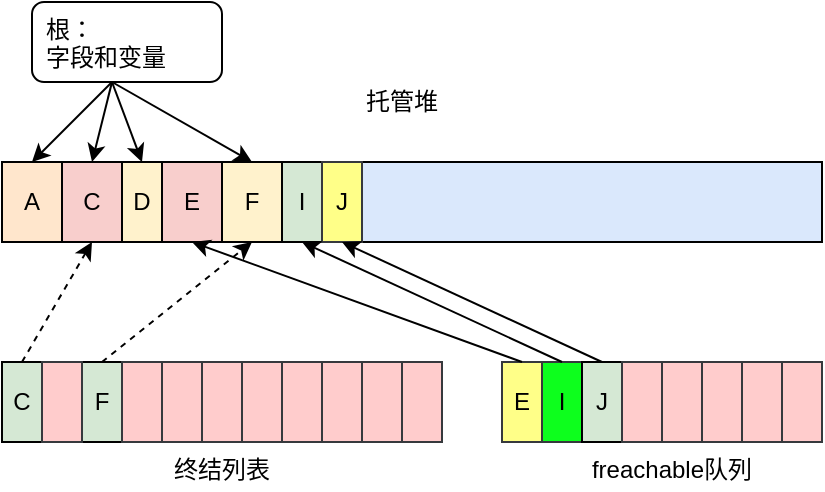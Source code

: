 <mxfile version="13.9.9" type="device"><diagram id="pz48oRtnG3kSuL2Pg-VV" name="第 1 页"><mxGraphModel dx="442" dy="389" grid="1" gridSize="10" guides="1" tooltips="1" connect="1" arrows="1" fold="1" page="1" pageScale="1" pageWidth="827" pageHeight="1169" math="0" shadow="0"><root><mxCell id="0"/><mxCell id="1" parent="0"/><mxCell id="vX8RNDFzj1aktsNVUXZF-1" value="" style="rounded=0;whiteSpace=wrap;html=1;fillColor=#dae8fc;" parent="1" vertex="1"><mxGeometry x="190" y="240" width="410" height="40" as="geometry"/></mxCell><mxCell id="vX8RNDFzj1aktsNVUXZF-4" value="A" style="rounded=0;whiteSpace=wrap;html=1;fillColor=#ffe6cc;" parent="1" vertex="1"><mxGeometry x="190" y="240" width="30" height="40" as="geometry"/></mxCell><mxCell id="vX8RNDFzj1aktsNVUXZF-6" value="C" style="rounded=0;whiteSpace=wrap;html=1;fillColor=#f8cecc;" parent="1" vertex="1"><mxGeometry x="220" y="240" width="30" height="40" as="geometry"/></mxCell><mxCell id="wmIKjS0KTQ7u7mXXUuP7-1" value="D" style="rounded=0;whiteSpace=wrap;html=1;fillColor=#fff2cc;" parent="1" vertex="1"><mxGeometry x="250" y="240" width="20" height="40" as="geometry"/></mxCell><mxCell id="wmIKjS0KTQ7u7mXXUuP7-2" value="E" style="rounded=0;whiteSpace=wrap;html=1;fillColor=#f8cecc;" parent="1" vertex="1"><mxGeometry x="270" y="240" width="30" height="40" as="geometry"/></mxCell><mxCell id="wmIKjS0KTQ7u7mXXUuP7-3" value="F" style="rounded=0;whiteSpace=wrap;html=1;fillColor=#fff2cc;" parent="1" vertex="1"><mxGeometry x="300" y="240" width="30" height="40" as="geometry"/></mxCell><mxCell id="wmIKjS0KTQ7u7mXXUuP7-6" value="I" style="rounded=0;whiteSpace=wrap;html=1;fillColor=#d5e8d4;" parent="1" vertex="1"><mxGeometry x="330" y="240" width="20" height="40" as="geometry"/></mxCell><mxCell id="wmIKjS0KTQ7u7mXXUuP7-7" value="J" style="rounded=0;whiteSpace=wrap;html=1;fillColor=#ffff88;strokeColor=#36393d;" parent="1" vertex="1"><mxGeometry x="350" y="240" width="20" height="40" as="geometry"/></mxCell><mxCell id="wmIKjS0KTQ7u7mXXUuP7-8" value="" style="rounded=1;whiteSpace=wrap;html=1;strokeColor=#000000;" parent="1" vertex="1"><mxGeometry x="205" y="160" width="95" height="40" as="geometry"/></mxCell><mxCell id="wmIKjS0KTQ7u7mXXUuP7-9" value="根：&lt;br&gt;字段和变量" style="text;html=1;strokeColor=none;fillColor=none;align=left;verticalAlign=top;whiteSpace=wrap;rounded=0;" parent="1" vertex="1"><mxGeometry x="210" y="160" width="70" height="40" as="geometry"/></mxCell><mxCell id="wmIKjS0KTQ7u7mXXUuP7-10" value="" style="endArrow=classic;html=1;exitX=0.5;exitY=1;exitDx=0;exitDy=0;entryX=0.5;entryY=0;entryDx=0;entryDy=0;" parent="1" source="wmIKjS0KTQ7u7mXXUuP7-9" target="vX8RNDFzj1aktsNVUXZF-4" edge="1"><mxGeometry width="50" height="50" relative="1" as="geometry"><mxPoint x="370" y="380" as="sourcePoint"/><mxPoint x="420" y="330" as="targetPoint"/></mxGeometry></mxCell><mxCell id="wmIKjS0KTQ7u7mXXUuP7-11" value="" style="endArrow=classic;html=1;exitX=0.5;exitY=1;exitDx=0;exitDy=0;entryX=0.5;entryY=0;entryDx=0;entryDy=0;" parent="1" source="wmIKjS0KTQ7u7mXXUuP7-9" target="vX8RNDFzj1aktsNVUXZF-6" edge="1"><mxGeometry width="50" height="50" relative="1" as="geometry"><mxPoint x="370" y="380" as="sourcePoint"/><mxPoint x="420" y="330" as="targetPoint"/></mxGeometry></mxCell><mxCell id="wmIKjS0KTQ7u7mXXUuP7-12" value="" style="endArrow=classic;html=1;entryX=0.5;entryY=0;entryDx=0;entryDy=0;exitX=0.5;exitY=1;exitDx=0;exitDy=0;" parent="1" source="wmIKjS0KTQ7u7mXXUuP7-9" target="wmIKjS0KTQ7u7mXXUuP7-1" edge="1"><mxGeometry width="50" height="50" relative="1" as="geometry"><mxPoint x="244" y="200" as="sourcePoint"/><mxPoint x="414" y="330" as="targetPoint"/></mxGeometry></mxCell><mxCell id="wmIKjS0KTQ7u7mXXUuP7-13" value="" style="endArrow=classic;html=1;exitX=0.5;exitY=1;exitDx=0;exitDy=0;entryX=0.5;entryY=0;entryDx=0;entryDy=0;" parent="1" source="wmIKjS0KTQ7u7mXXUuP7-9" target="wmIKjS0KTQ7u7mXXUuP7-3" edge="1"><mxGeometry width="50" height="50" relative="1" as="geometry"><mxPoint x="370" y="380" as="sourcePoint"/><mxPoint x="420" y="330" as="targetPoint"/></mxGeometry></mxCell><mxCell id="wmIKjS0KTQ7u7mXXUuP7-14" value="" style="rounded=0;whiteSpace=wrap;html=1;fillColor=#dae8fc;" parent="1" vertex="1"><mxGeometry x="190" y="340" width="220" height="40" as="geometry"/></mxCell><mxCell id="wmIKjS0KTQ7u7mXXUuP7-15" value="C" style="rounded=0;whiteSpace=wrap;html=1;fillColor=#d5e8d4;" parent="1" vertex="1"><mxGeometry x="190" y="340" width="20" height="40" as="geometry"/></mxCell><mxCell id="wmIKjS0KTQ7u7mXXUuP7-16" value="E" style="rounded=0;whiteSpace=wrap;html=1;fillColor=#ffff88;strokeColor=#36393d;" parent="1" vertex="1"><mxGeometry x="440" y="340" width="20" height="40" as="geometry"/></mxCell><mxCell id="wmIKjS0KTQ7u7mXXUuP7-17" value="F" style="rounded=0;whiteSpace=wrap;html=1;fillColor=#d5e8d4;" parent="1" vertex="1"><mxGeometry x="230" y="340" width="20" height="40" as="geometry"/></mxCell><mxCell id="wmIKjS0KTQ7u7mXXUuP7-18" value="I" style="rounded=0;whiteSpace=wrap;html=1;strokeColor=#36393d;fillColor=#0DFF1D;" parent="1" vertex="1"><mxGeometry x="460" y="340" width="20" height="40" as="geometry"/></mxCell><mxCell id="wmIKjS0KTQ7u7mXXUuP7-19" value="J" style="rounded=0;whiteSpace=wrap;html=1;fillColor=#d5e8d4;" parent="1" vertex="1"><mxGeometry x="480" y="340" width="20" height="40" as="geometry"/></mxCell><mxCell id="wmIKjS0KTQ7u7mXXUuP7-20" value="" style="rounded=0;whiteSpace=wrap;html=1;fillColor=#ffcccc;strokeColor=#36393d;" parent="1" vertex="1"><mxGeometry x="290" y="340" width="20" height="40" as="geometry"/></mxCell><mxCell id="wmIKjS0KTQ7u7mXXUuP7-22" value="" style="rounded=0;whiteSpace=wrap;html=1;fillColor=#ffcccc;strokeColor=#36393d;" parent="1" vertex="1"><mxGeometry x="310" y="340" width="20" height="40" as="geometry"/></mxCell><mxCell id="wmIKjS0KTQ7u7mXXUuP7-23" value="" style="rounded=0;whiteSpace=wrap;html=1;fillColor=#ffcccc;strokeColor=#36393d;" parent="1" vertex="1"><mxGeometry x="330" y="340" width="20" height="40" as="geometry"/></mxCell><mxCell id="wmIKjS0KTQ7u7mXXUuP7-24" value="" style="rounded=0;whiteSpace=wrap;html=1;fillColor=#ffcccc;strokeColor=#36393d;" parent="1" vertex="1"><mxGeometry x="350" y="340" width="20" height="40" as="geometry"/></mxCell><mxCell id="wmIKjS0KTQ7u7mXXUuP7-25" value="" style="rounded=0;whiteSpace=wrap;html=1;fillColor=#ffcccc;strokeColor=#36393d;" parent="1" vertex="1"><mxGeometry x="370" y="340" width="20" height="40" as="geometry"/></mxCell><mxCell id="wmIKjS0KTQ7u7mXXUuP7-26" value="" style="rounded=0;whiteSpace=wrap;html=1;fillColor=#ffcccc;strokeColor=#36393d;" parent="1" vertex="1"><mxGeometry x="390" y="340" width="20" height="40" as="geometry"/></mxCell><mxCell id="wmIKjS0KTQ7u7mXXUuP7-27" value="" style="endArrow=classic;html=1;exitX=0.5;exitY=0;exitDx=0;exitDy=0;entryX=0.5;entryY=1;entryDx=0;entryDy=0;dashed=1;" parent="1" source="wmIKjS0KTQ7u7mXXUuP7-15" target="vX8RNDFzj1aktsNVUXZF-6" edge="1"><mxGeometry width="50" height="50" relative="1" as="geometry"><mxPoint x="370" y="380" as="sourcePoint"/><mxPoint x="420" y="330" as="targetPoint"/></mxGeometry></mxCell><mxCell id="wmIKjS0KTQ7u7mXXUuP7-28" value="" style="endArrow=classic;html=1;exitX=0.5;exitY=0;exitDx=0;exitDy=0;entryX=0.5;entryY=1;entryDx=0;entryDy=0;" parent="1" source="wmIKjS0KTQ7u7mXXUuP7-16" target="wmIKjS0KTQ7u7mXXUuP7-2" edge="1"><mxGeometry width="50" height="50" relative="1" as="geometry"><mxPoint x="210" y="350" as="sourcePoint"/><mxPoint x="275" y="290" as="targetPoint"/></mxGeometry></mxCell><mxCell id="wmIKjS0KTQ7u7mXXUuP7-29" value="" style="endArrow=classic;html=1;exitX=0.5;exitY=0;exitDx=0;exitDy=0;entryX=0.5;entryY=1;entryDx=0;entryDy=0;dashed=1;" parent="1" source="wmIKjS0KTQ7u7mXXUuP7-17" target="wmIKjS0KTQ7u7mXXUuP7-3" edge="1"><mxGeometry width="50" height="50" relative="1" as="geometry"><mxPoint x="230" y="350" as="sourcePoint"/><mxPoint x="325" y="290" as="targetPoint"/></mxGeometry></mxCell><mxCell id="wmIKjS0KTQ7u7mXXUuP7-30" value="" style="endArrow=classic;html=1;exitX=0.5;exitY=0;exitDx=0;exitDy=0;entryX=0.5;entryY=1;entryDx=0;entryDy=0;" parent="1" source="wmIKjS0KTQ7u7mXXUuP7-18" target="wmIKjS0KTQ7u7mXXUuP7-6" edge="1"><mxGeometry width="50" height="50" relative="1" as="geometry"><mxPoint x="250" y="350" as="sourcePoint"/><mxPoint x="355" y="290" as="targetPoint"/></mxGeometry></mxCell><mxCell id="wmIKjS0KTQ7u7mXXUuP7-31" value="" style="endArrow=classic;html=1;exitX=0.5;exitY=0;exitDx=0;exitDy=0;entryX=0.5;entryY=1;entryDx=0;entryDy=0;" parent="1" source="wmIKjS0KTQ7u7mXXUuP7-19" target="wmIKjS0KTQ7u7mXXUuP7-7" edge="1"><mxGeometry width="50" height="50" relative="1" as="geometry"><mxPoint x="270" y="350" as="sourcePoint"/><mxPoint x="419.66" y="293.2" as="targetPoint"/></mxGeometry></mxCell><mxCell id="wmIKjS0KTQ7u7mXXUuP7-35" value="" style="rounded=0;whiteSpace=wrap;html=1;fillColor=#ffcccc;strokeColor=#36393d;" parent="1" vertex="1"><mxGeometry x="500" y="340" width="20" height="40" as="geometry"/></mxCell><mxCell id="wmIKjS0KTQ7u7mXXUuP7-36" value="" style="rounded=0;whiteSpace=wrap;html=1;fillColor=#ffcccc;strokeColor=#36393d;" parent="1" vertex="1"><mxGeometry x="520" y="340" width="20" height="40" as="geometry"/></mxCell><mxCell id="wmIKjS0KTQ7u7mXXUuP7-37" value="" style="rounded=0;whiteSpace=wrap;html=1;fillColor=#ffcccc;strokeColor=#36393d;" parent="1" vertex="1"><mxGeometry x="540" y="340" width="20" height="40" as="geometry"/></mxCell><mxCell id="wmIKjS0KTQ7u7mXXUuP7-38" value="" style="rounded=0;whiteSpace=wrap;html=1;fillColor=#ffcccc;strokeColor=#36393d;" parent="1" vertex="1"><mxGeometry x="560" y="340" width="20" height="40" as="geometry"/></mxCell><mxCell id="wmIKjS0KTQ7u7mXXUuP7-39" value="" style="rounded=0;whiteSpace=wrap;html=1;fillColor=#ffcccc;strokeColor=#36393d;" parent="1" vertex="1"><mxGeometry x="580" y="340" width="20" height="40" as="geometry"/></mxCell><mxCell id="wmIKjS0KTQ7u7mXXUuP7-40" value="终结列表" style="text;html=1;strokeColor=none;fillColor=none;align=center;verticalAlign=middle;whiteSpace=wrap;rounded=0;" parent="1" vertex="1"><mxGeometry x="260" y="384" width="80" height="20" as="geometry"/></mxCell><mxCell id="wmIKjS0KTQ7u7mXXUuP7-43" value="freachable队列" style="text;html=1;strokeColor=none;fillColor=none;align=center;verticalAlign=middle;whiteSpace=wrap;rounded=0;" parent="1" vertex="1"><mxGeometry x="480" y="384" width="90" height="20" as="geometry"/></mxCell><mxCell id="dstzBl4uA5ANQgRX81Dz-1" value="" style="rounded=0;whiteSpace=wrap;html=1;fillColor=#ffcccc;strokeColor=#36393d;" parent="1" vertex="1"><mxGeometry x="250" y="340" width="20" height="40" as="geometry"/></mxCell><mxCell id="dstzBl4uA5ANQgRX81Dz-2" value="" style="rounded=0;whiteSpace=wrap;html=1;fillColor=#ffcccc;strokeColor=#36393d;" parent="1" vertex="1"><mxGeometry x="270" y="340" width="20" height="40" as="geometry"/></mxCell><mxCell id="dstzBl4uA5ANQgRX81Dz-3" value="" style="rounded=0;whiteSpace=wrap;html=1;fillColor=#ffcccc;strokeColor=#36393d;" parent="1" vertex="1"><mxGeometry x="210" y="340" width="20" height="40" as="geometry"/></mxCell><mxCell id="V9W_HUvbT5OfHaDJdFSq-1" value="托管堆" style="text;html=1;strokeColor=none;fillColor=none;align=center;verticalAlign=middle;whiteSpace=wrap;rounded=0;" vertex="1" parent="1"><mxGeometry x="370" y="200" width="40" height="20" as="geometry"/></mxCell></root></mxGraphModel></diagram></mxfile>